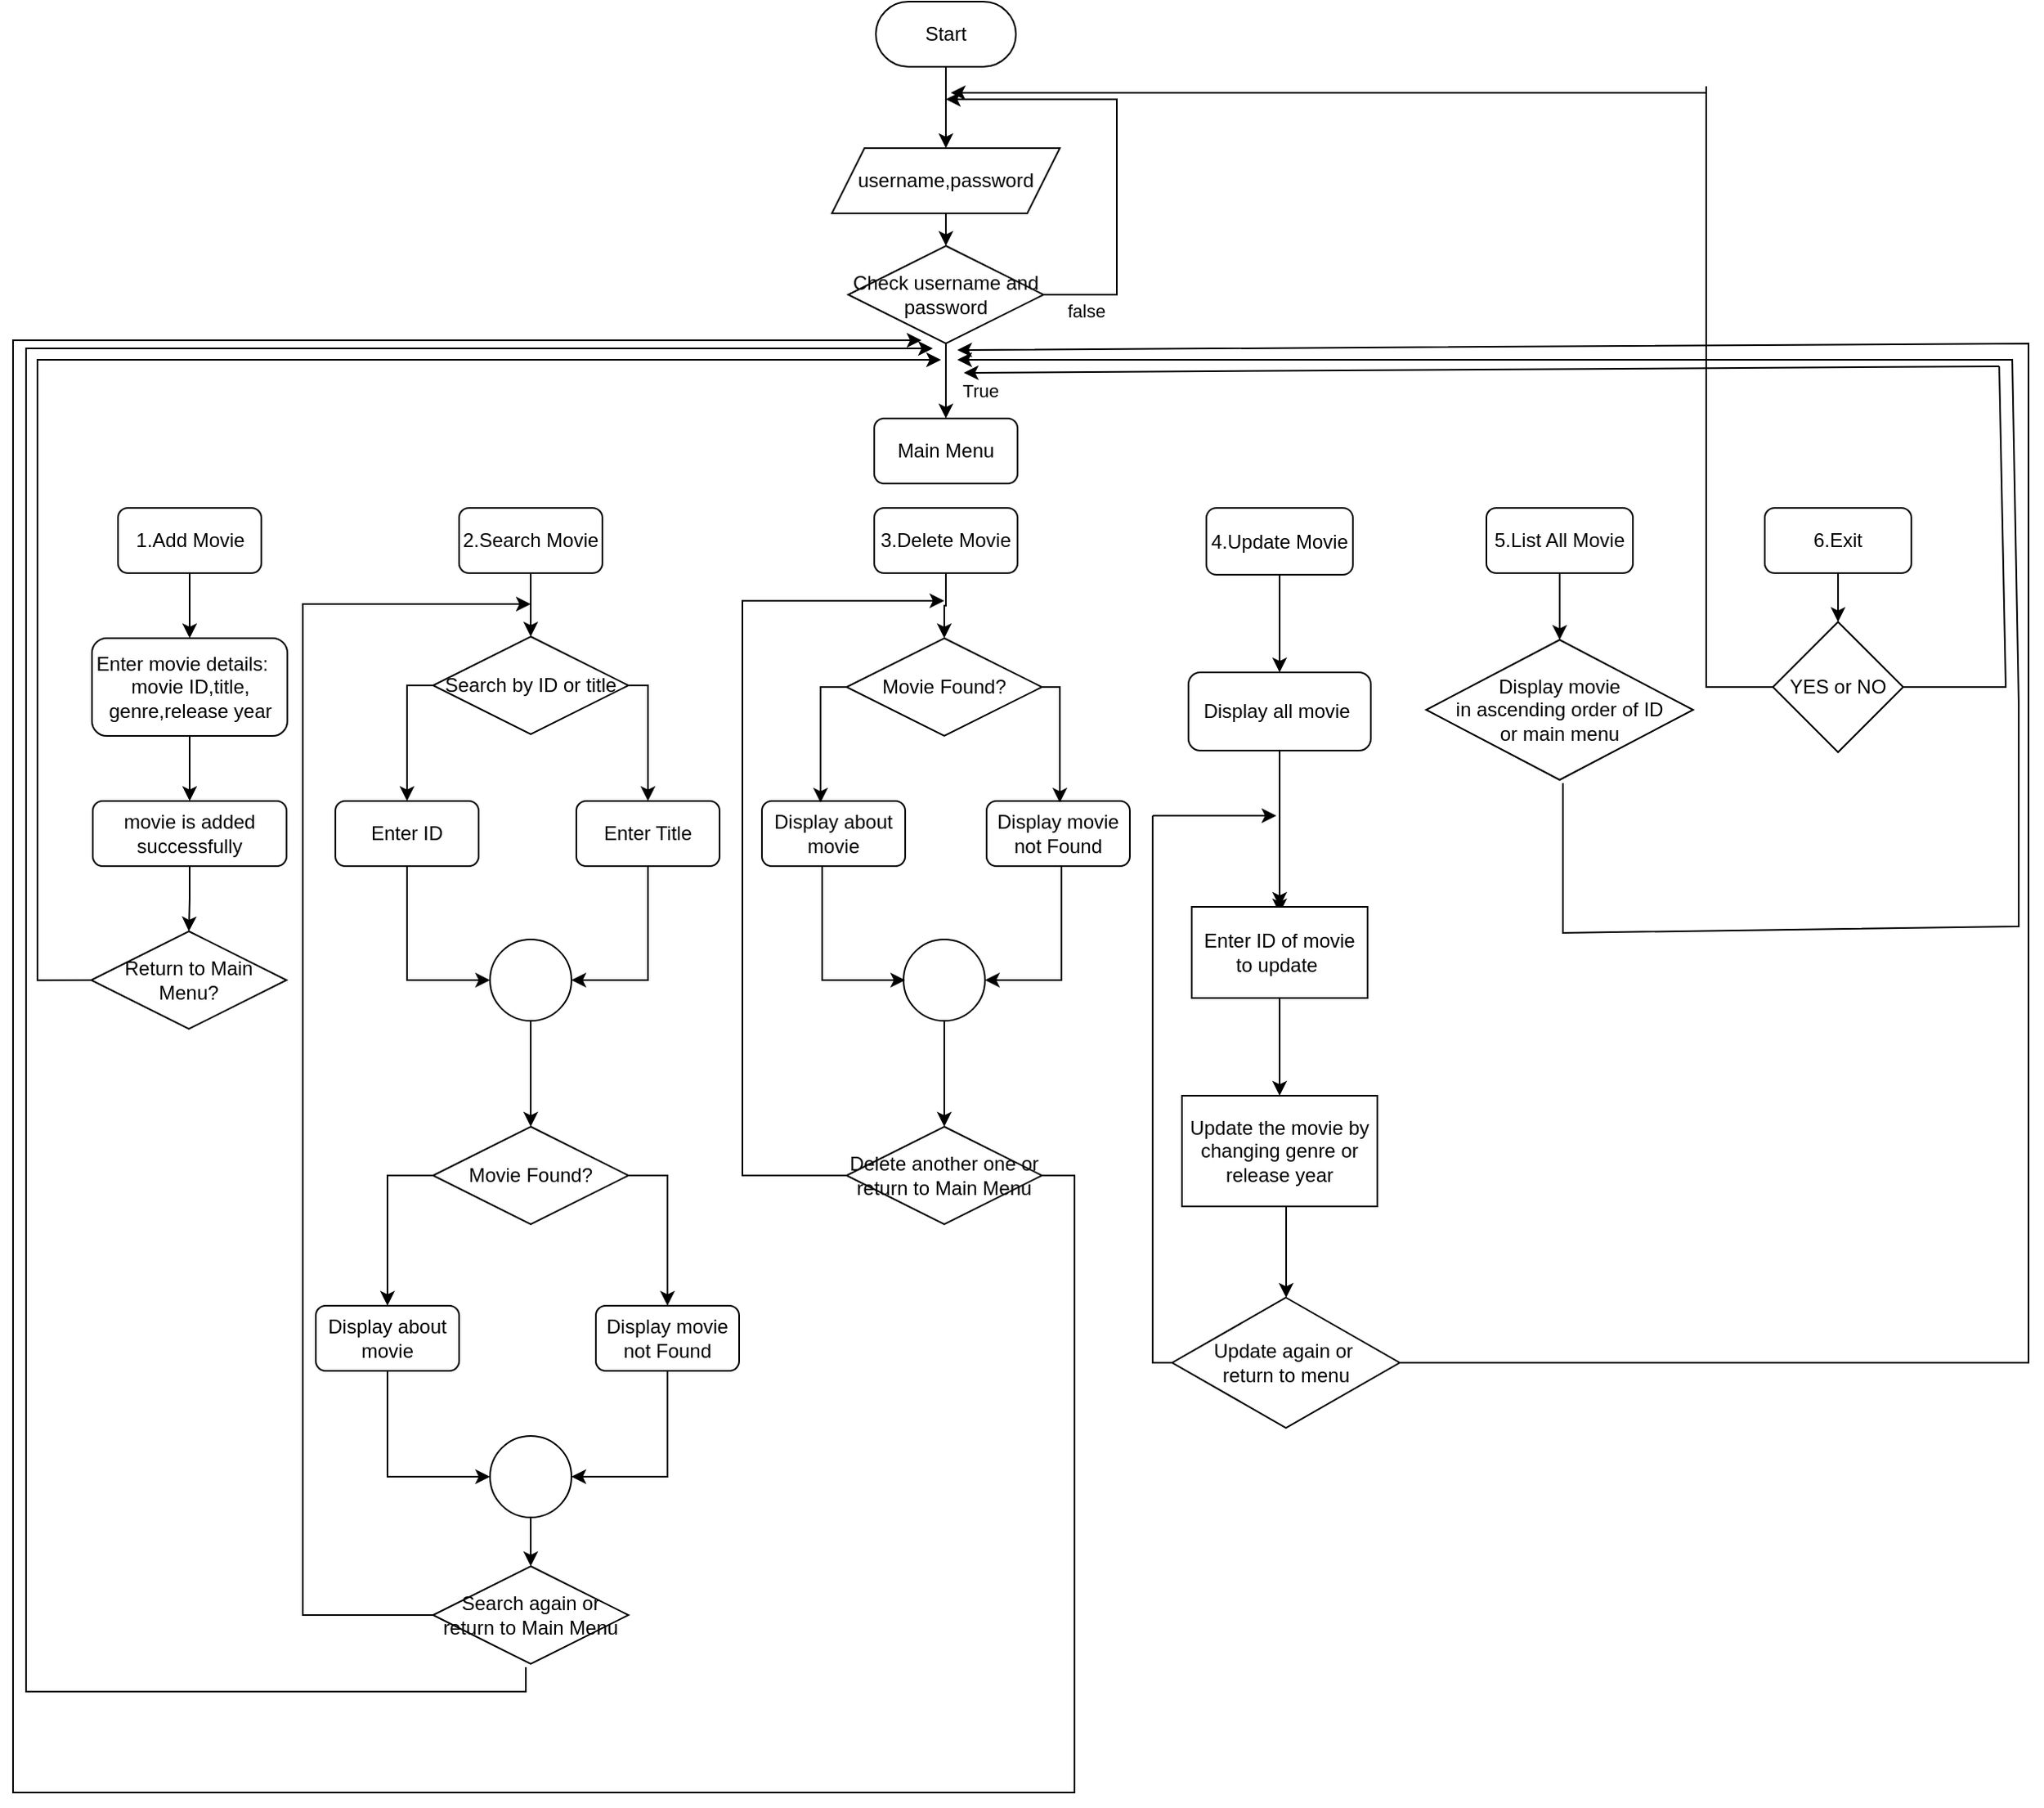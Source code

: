 <mxfile version="24.8.0">
  <diagram id="C5RBs43oDa-KdzZeNtuy" name="Page-1">
    <mxGraphModel dx="830" dy="470" grid="1" gridSize="4" guides="1" tooltips="1" connect="1" arrows="1" fold="1" page="1" pageScale="1" pageWidth="1169" pageHeight="1654" background="none" math="0" shadow="0">
      <root>
        <object label="" id="WIyWlLk6GJQsqaUBKTNV-0">
          <mxCell />
        </object>
        <mxCell id="WIyWlLk6GJQsqaUBKTNV-1" parent="WIyWlLk6GJQsqaUBKTNV-0" />
        <mxCell id="bXf6qjvEAu1AQfzfNr77-3" style="edgeStyle=orthogonalEdgeStyle;rounded=0;orthogonalLoop=1;jettySize=auto;html=1;entryX=0.5;entryY=0;entryDx=0;entryDy=0;" parent="WIyWlLk6GJQsqaUBKTNV-1" source="bXf6qjvEAu1AQfzfNr77-0" target="bXf6qjvEAu1AQfzfNr77-1" edge="1">
          <mxGeometry relative="1" as="geometry" />
        </mxCell>
        <mxCell id="bXf6qjvEAu1AQfzfNr77-0" value="Start" style="rounded=1;whiteSpace=wrap;html=1;arcSize=50;" parent="WIyWlLk6GJQsqaUBKTNV-1" vertex="1">
          <mxGeometry x="542" y="20" width="86" height="40" as="geometry" />
        </mxCell>
        <mxCell id="bXf6qjvEAu1AQfzfNr77-33" style="edgeStyle=orthogonalEdgeStyle;rounded=0;orthogonalLoop=1;jettySize=auto;html=1;exitX=0.5;exitY=1;exitDx=0;exitDy=0;entryX=0.5;entryY=0;entryDx=0;entryDy=0;" parent="WIyWlLk6GJQsqaUBKTNV-1" source="bXf6qjvEAu1AQfzfNr77-1" target="bXf6qjvEAu1AQfzfNr77-32" edge="1">
          <mxGeometry relative="1" as="geometry" />
        </mxCell>
        <mxCell id="bXf6qjvEAu1AQfzfNr77-1" value="username,password" style="shape=parallelogram;perimeter=parallelogramPerimeter;whiteSpace=wrap;html=1;fixedSize=1;" parent="WIyWlLk6GJQsqaUBKTNV-1" vertex="1">
          <mxGeometry x="515" y="110" width="140" height="40" as="geometry" />
        </mxCell>
        <mxCell id="bXf6qjvEAu1AQfzfNr77-51" style="edgeStyle=orthogonalEdgeStyle;rounded=0;orthogonalLoop=1;jettySize=auto;html=1;exitX=0.5;exitY=1;exitDx=0;exitDy=0;entryX=0.5;entryY=0;entryDx=0;entryDy=0;" parent="WIyWlLk6GJQsqaUBKTNV-1" source="bXf6qjvEAu1AQfzfNr77-4" target="bXf6qjvEAu1AQfzfNr77-12" edge="1">
          <mxGeometry relative="1" as="geometry" />
        </mxCell>
        <mxCell id="bXf6qjvEAu1AQfzfNr77-4" value="1.Add Movie" style="rounded=1;whiteSpace=wrap;html=1;" parent="WIyWlLk6GJQsqaUBKTNV-1" vertex="1">
          <mxGeometry x="76.5" y="331" width="88" height="40" as="geometry" />
        </mxCell>
        <mxCell id="bXf6qjvEAu1AQfzfNr77-66" style="edgeStyle=orthogonalEdgeStyle;rounded=0;orthogonalLoop=1;jettySize=auto;html=1;entryX=0.5;entryY=0;entryDx=0;entryDy=0;" parent="WIyWlLk6GJQsqaUBKTNV-1" source="bXf6qjvEAu1AQfzfNr77-5" target="bXf6qjvEAu1AQfzfNr77-16" edge="1">
          <mxGeometry relative="1" as="geometry" />
        </mxCell>
        <mxCell id="bXf6qjvEAu1AQfzfNr77-5" value="2.Search Movie" style="rounded=1;whiteSpace=wrap;html=1;" parent="WIyWlLk6GJQsqaUBKTNV-1" vertex="1">
          <mxGeometry x="286" y="331" width="88" height="40" as="geometry" />
        </mxCell>
        <mxCell id="bXf6qjvEAu1AQfzfNr77-69" style="edgeStyle=orthogonalEdgeStyle;rounded=0;orthogonalLoop=1;jettySize=auto;html=1;entryX=0.5;entryY=0;entryDx=0;entryDy=0;" parent="WIyWlLk6GJQsqaUBKTNV-1" source="bXf6qjvEAu1AQfzfNr77-6" target="bXf6qjvEAu1AQfzfNr77-25" edge="1">
          <mxGeometry relative="1" as="geometry" />
        </mxCell>
        <mxCell id="bXf6qjvEAu1AQfzfNr77-6" value="3.Delete Movie" style="rounded=1;whiteSpace=wrap;html=1;" parent="WIyWlLk6GJQsqaUBKTNV-1" vertex="1">
          <mxGeometry x="541" y="331" width="88" height="40" as="geometry" />
        </mxCell>
        <mxCell id="23tJMaiDq_gJXq7xwIwI-53" value="" style="edgeStyle=orthogonalEdgeStyle;rounded=0;orthogonalLoop=1;jettySize=auto;html=1;" edge="1" parent="WIyWlLk6GJQsqaUBKTNV-1" source="bXf6qjvEAu1AQfzfNr77-7" target="23tJMaiDq_gJXq7xwIwI-15">
          <mxGeometry relative="1" as="geometry" />
        </mxCell>
        <mxCell id="bXf6qjvEAu1AQfzfNr77-7" value="4.Update Movie" style="rounded=1;whiteSpace=wrap;html=1;" parent="WIyWlLk6GJQsqaUBKTNV-1" vertex="1">
          <mxGeometry x="745" y="331" width="90" height="41" as="geometry" />
        </mxCell>
        <mxCell id="23tJMaiDq_gJXq7xwIwI-56" value="" style="edgeStyle=orthogonalEdgeStyle;rounded=0;orthogonalLoop=1;jettySize=auto;html=1;" edge="1" parent="WIyWlLk6GJQsqaUBKTNV-1" source="bXf6qjvEAu1AQfzfNr77-9" target="23tJMaiDq_gJXq7xwIwI-54">
          <mxGeometry relative="1" as="geometry" />
        </mxCell>
        <mxCell id="bXf6qjvEAu1AQfzfNr77-9" value="5.List All Movie" style="rounded=1;whiteSpace=wrap;html=1;" parent="WIyWlLk6GJQsqaUBKTNV-1" vertex="1">
          <mxGeometry x="917" y="331" width="90" height="40" as="geometry" />
        </mxCell>
        <mxCell id="23tJMaiDq_gJXq7xwIwI-66" value="" style="edgeStyle=orthogonalEdgeStyle;rounded=0;orthogonalLoop=1;jettySize=auto;html=1;" edge="1" parent="WIyWlLk6GJQsqaUBKTNV-1" source="bXf6qjvEAu1AQfzfNr77-11" target="23tJMaiDq_gJXq7xwIwI-65">
          <mxGeometry relative="1" as="geometry" />
        </mxCell>
        <mxCell id="bXf6qjvEAu1AQfzfNr77-11" value="6.Exit" style="rounded=1;whiteSpace=wrap;html=1;" parent="WIyWlLk6GJQsqaUBKTNV-1" vertex="1">
          <mxGeometry x="1088" y="331" width="90" height="40" as="geometry" />
        </mxCell>
        <mxCell id="bXf6qjvEAu1AQfzfNr77-52" style="edgeStyle=orthogonalEdgeStyle;rounded=0;orthogonalLoop=1;jettySize=auto;html=1;entryX=0.5;entryY=0;entryDx=0;entryDy=0;" parent="WIyWlLk6GJQsqaUBKTNV-1" source="bXf6qjvEAu1AQfzfNr77-12" target="bXf6qjvEAu1AQfzfNr77-13" edge="1">
          <mxGeometry relative="1" as="geometry" />
        </mxCell>
        <mxCell id="bXf6qjvEAu1AQfzfNr77-12" value="Enter movie details:&amp;nbsp; &amp;nbsp; movie ID,title, genre,release year" style="rounded=1;whiteSpace=wrap;html=1;" parent="WIyWlLk6GJQsqaUBKTNV-1" vertex="1">
          <mxGeometry x="60.5" y="411" width="120" height="60" as="geometry" />
        </mxCell>
        <mxCell id="bXf6qjvEAu1AQfzfNr77-53" style="edgeStyle=orthogonalEdgeStyle;rounded=0;orthogonalLoop=1;jettySize=auto;html=1;entryX=0.5;entryY=0;entryDx=0;entryDy=0;" parent="WIyWlLk6GJQsqaUBKTNV-1" source="bXf6qjvEAu1AQfzfNr77-13" target="bXf6qjvEAu1AQfzfNr77-14" edge="1">
          <mxGeometry relative="1" as="geometry" />
        </mxCell>
        <mxCell id="bXf6qjvEAu1AQfzfNr77-13" value="movie is added successfully" style="rounded=1;whiteSpace=wrap;html=1;" parent="WIyWlLk6GJQsqaUBKTNV-1" vertex="1">
          <mxGeometry x="61" y="511" width="119" height="40" as="geometry" />
        </mxCell>
        <mxCell id="bXf6qjvEAu1AQfzfNr77-54" style="edgeStyle=orthogonalEdgeStyle;rounded=0;orthogonalLoop=1;jettySize=auto;html=1;" parent="WIyWlLk6GJQsqaUBKTNV-1" edge="1">
          <mxGeometry relative="1" as="geometry">
            <mxPoint x="582" y="240" as="targetPoint" />
            <mxPoint x="63.882" y="621.059" as="sourcePoint" />
            <Array as="points">
              <mxPoint x="27" y="621" />
              <mxPoint x="27" y="240" />
              <mxPoint x="474" y="240" />
            </Array>
          </mxGeometry>
        </mxCell>
        <mxCell id="bXf6qjvEAu1AQfzfNr77-14" value="Return to Main Menu?" style="rhombus;whiteSpace=wrap;html=1;" parent="WIyWlLk6GJQsqaUBKTNV-1" vertex="1">
          <mxGeometry x="60" y="591" width="120" height="60" as="geometry" />
        </mxCell>
        <mxCell id="bXf6qjvEAu1AQfzfNr77-55" style="edgeStyle=orthogonalEdgeStyle;rounded=0;orthogonalLoop=1;jettySize=auto;html=1;entryX=0.5;entryY=0;entryDx=0;entryDy=0;" parent="WIyWlLk6GJQsqaUBKTNV-1" source="bXf6qjvEAu1AQfzfNr77-16" target="bXf6qjvEAu1AQfzfNr77-17" edge="1">
          <mxGeometry relative="1" as="geometry">
            <Array as="points">
              <mxPoint x="254" y="440" />
            </Array>
          </mxGeometry>
        </mxCell>
        <mxCell id="bXf6qjvEAu1AQfzfNr77-56" style="edgeStyle=orthogonalEdgeStyle;rounded=0;orthogonalLoop=1;jettySize=auto;html=1;entryX=0.5;entryY=0;entryDx=0;entryDy=0;" parent="WIyWlLk6GJQsqaUBKTNV-1" source="bXf6qjvEAu1AQfzfNr77-16" target="bXf6qjvEAu1AQfzfNr77-18" edge="1">
          <mxGeometry relative="1" as="geometry">
            <Array as="points">
              <mxPoint x="402" y="440" />
            </Array>
          </mxGeometry>
        </mxCell>
        <mxCell id="bXf6qjvEAu1AQfzfNr77-16" value="Search by ID or title" style="rhombus;whiteSpace=wrap;html=1;" parent="WIyWlLk6GJQsqaUBKTNV-1" vertex="1">
          <mxGeometry x="270" y="410" width="120" height="60" as="geometry" />
        </mxCell>
        <mxCell id="bXf6qjvEAu1AQfzfNr77-57" style="edgeStyle=orthogonalEdgeStyle;rounded=0;orthogonalLoop=1;jettySize=auto;html=1;entryX=0;entryY=0.5;entryDx=0;entryDy=0;" parent="WIyWlLk6GJQsqaUBKTNV-1" edge="1">
          <mxGeometry relative="1" as="geometry">
            <mxPoint x="254" y="551" as="sourcePoint" />
            <mxPoint x="305" y="621" as="targetPoint" />
            <Array as="points">
              <mxPoint x="254" y="621.06" />
            </Array>
          </mxGeometry>
        </mxCell>
        <mxCell id="bXf6qjvEAu1AQfzfNr77-17" value="Enter ID" style="rounded=1;whiteSpace=wrap;html=1;" parent="WIyWlLk6GJQsqaUBKTNV-1" vertex="1">
          <mxGeometry x="210" y="511" width="88" height="40" as="geometry" />
        </mxCell>
        <mxCell id="bXf6qjvEAu1AQfzfNr77-58" style="edgeStyle=orthogonalEdgeStyle;rounded=0;orthogonalLoop=1;jettySize=auto;html=1;entryX=1;entryY=0.5;entryDx=0;entryDy=0;" parent="WIyWlLk6GJQsqaUBKTNV-1" source="bXf6qjvEAu1AQfzfNr77-18" target="bXf6qjvEAu1AQfzfNr77-19" edge="1">
          <mxGeometry relative="1" as="geometry">
            <mxPoint x="402" y="620" as="targetPoint" />
            <Array as="points">
              <mxPoint x="402" y="621" />
            </Array>
          </mxGeometry>
        </mxCell>
        <mxCell id="bXf6qjvEAu1AQfzfNr77-18" value="Enter Title" style="rounded=1;whiteSpace=wrap;html=1;" parent="WIyWlLk6GJQsqaUBKTNV-1" vertex="1">
          <mxGeometry x="358" y="511" width="88" height="40" as="geometry" />
        </mxCell>
        <mxCell id="bXf6qjvEAu1AQfzfNr77-59" style="edgeStyle=orthogonalEdgeStyle;rounded=0;orthogonalLoop=1;jettySize=auto;html=1;entryX=0.5;entryY=0;entryDx=0;entryDy=0;" parent="WIyWlLk6GJQsqaUBKTNV-1" source="bXf6qjvEAu1AQfzfNr77-19" target="bXf6qjvEAu1AQfzfNr77-20" edge="1">
          <mxGeometry relative="1" as="geometry" />
        </mxCell>
        <mxCell id="bXf6qjvEAu1AQfzfNr77-19" value="" style="ellipse;whiteSpace=wrap;html=1;aspect=fixed;" parent="WIyWlLk6GJQsqaUBKTNV-1" vertex="1">
          <mxGeometry x="305" y="596" width="50" height="50" as="geometry" />
        </mxCell>
        <mxCell id="bXf6qjvEAu1AQfzfNr77-60" style="edgeStyle=orthogonalEdgeStyle;rounded=0;orthogonalLoop=1;jettySize=auto;html=1;entryX=0.5;entryY=0;entryDx=0;entryDy=0;" parent="WIyWlLk6GJQsqaUBKTNV-1" source="bXf6qjvEAu1AQfzfNr77-20" target="bXf6qjvEAu1AQfzfNr77-21" edge="1">
          <mxGeometry relative="1" as="geometry">
            <Array as="points">
              <mxPoint x="242" y="741" />
            </Array>
          </mxGeometry>
        </mxCell>
        <mxCell id="bXf6qjvEAu1AQfzfNr77-61" style="edgeStyle=orthogonalEdgeStyle;rounded=0;orthogonalLoop=1;jettySize=auto;html=1;entryX=0.5;entryY=0;entryDx=0;entryDy=0;" parent="WIyWlLk6GJQsqaUBKTNV-1" source="bXf6qjvEAu1AQfzfNr77-20" target="bXf6qjvEAu1AQfzfNr77-22" edge="1">
          <mxGeometry relative="1" as="geometry">
            <Array as="points">
              <mxPoint x="414" y="741" />
            </Array>
          </mxGeometry>
        </mxCell>
        <mxCell id="bXf6qjvEAu1AQfzfNr77-20" value="Movie Found?" style="rhombus;whiteSpace=wrap;html=1;" parent="WIyWlLk6GJQsqaUBKTNV-1" vertex="1">
          <mxGeometry x="270" y="711" width="120" height="60" as="geometry" />
        </mxCell>
        <mxCell id="bXf6qjvEAu1AQfzfNr77-62" style="edgeStyle=orthogonalEdgeStyle;rounded=0;orthogonalLoop=1;jettySize=auto;html=1;entryX=0;entryY=0.5;entryDx=0;entryDy=0;" parent="WIyWlLk6GJQsqaUBKTNV-1" source="bXf6qjvEAu1AQfzfNr77-21" target="bXf6qjvEAu1AQfzfNr77-30" edge="1">
          <mxGeometry relative="1" as="geometry">
            <Array as="points">
              <mxPoint x="242" y="926" />
            </Array>
          </mxGeometry>
        </mxCell>
        <mxCell id="bXf6qjvEAu1AQfzfNr77-21" value="Display about movie" style="rounded=1;whiteSpace=wrap;html=1;" parent="WIyWlLk6GJQsqaUBKTNV-1" vertex="1">
          <mxGeometry x="198" y="821" width="88" height="40" as="geometry" />
        </mxCell>
        <mxCell id="bXf6qjvEAu1AQfzfNr77-63" style="edgeStyle=orthogonalEdgeStyle;rounded=0;orthogonalLoop=1;jettySize=auto;html=1;entryX=1;entryY=0.5;entryDx=0;entryDy=0;" parent="WIyWlLk6GJQsqaUBKTNV-1" source="bXf6qjvEAu1AQfzfNr77-22" target="bXf6qjvEAu1AQfzfNr77-30" edge="1">
          <mxGeometry relative="1" as="geometry">
            <Array as="points">
              <mxPoint x="414" y="926" />
            </Array>
          </mxGeometry>
        </mxCell>
        <mxCell id="bXf6qjvEAu1AQfzfNr77-22" value="Display movie not Found" style="rounded=1;whiteSpace=wrap;html=1;" parent="WIyWlLk6GJQsqaUBKTNV-1" vertex="1">
          <mxGeometry x="370" y="821" width="88" height="40" as="geometry" />
        </mxCell>
        <mxCell id="bXf6qjvEAu1AQfzfNr77-65" style="edgeStyle=orthogonalEdgeStyle;rounded=0;orthogonalLoop=1;jettySize=auto;html=1;" parent="WIyWlLk6GJQsqaUBKTNV-1" source="bXf6qjvEAu1AQfzfNr77-23" edge="1">
          <mxGeometry relative="1" as="geometry">
            <mxPoint x="330" y="390" as="targetPoint" />
            <Array as="points">
              <mxPoint x="190" y="1011" />
              <mxPoint x="190" y="390" />
            </Array>
          </mxGeometry>
        </mxCell>
        <mxCell id="bXf6qjvEAu1AQfzfNr77-67" style="edgeStyle=orthogonalEdgeStyle;rounded=0;orthogonalLoop=1;jettySize=auto;html=1;" parent="WIyWlLk6GJQsqaUBKTNV-1" edge="1">
          <mxGeometry relative="1" as="geometry">
            <mxPoint x="577" y="233" as="targetPoint" />
            <mxPoint x="327" y="1043" as="sourcePoint" />
            <Array as="points">
              <mxPoint x="327" y="1058" />
              <mxPoint x="20" y="1058" />
              <mxPoint x="20" y="233" />
            </Array>
          </mxGeometry>
        </mxCell>
        <mxCell id="bXf6qjvEAu1AQfzfNr77-23" value="Search again or return to Main Menu" style="rhombus;whiteSpace=wrap;html=1;" parent="WIyWlLk6GJQsqaUBKTNV-1" vertex="1">
          <mxGeometry x="270" y="981" width="120" height="60" as="geometry" />
        </mxCell>
        <mxCell id="bXf6qjvEAu1AQfzfNr77-25" value="Movie Found?" style="rhombus;whiteSpace=wrap;html=1;" parent="WIyWlLk6GJQsqaUBKTNV-1" vertex="1">
          <mxGeometry x="524" y="411" width="120" height="60" as="geometry" />
        </mxCell>
        <mxCell id="bXf6qjvEAu1AQfzfNr77-26" value="Display about movie" style="rounded=1;whiteSpace=wrap;html=1;" parent="WIyWlLk6GJQsqaUBKTNV-1" vertex="1">
          <mxGeometry x="472" y="511" width="88" height="40" as="geometry" />
        </mxCell>
        <mxCell id="bXf6qjvEAu1AQfzfNr77-27" value="Display movie not Found" style="rounded=1;whiteSpace=wrap;html=1;" parent="WIyWlLk6GJQsqaUBKTNV-1" vertex="1">
          <mxGeometry x="610" y="511" width="88" height="40" as="geometry" />
        </mxCell>
        <mxCell id="bXf6qjvEAu1AQfzfNr77-75" style="edgeStyle=orthogonalEdgeStyle;rounded=0;orthogonalLoop=1;jettySize=auto;html=1;" parent="WIyWlLk6GJQsqaUBKTNV-1" source="bXf6qjvEAu1AQfzfNr77-28" edge="1">
          <mxGeometry relative="1" as="geometry">
            <mxPoint x="584" y="388" as="targetPoint" />
            <Array as="points">
              <mxPoint x="460" y="741" />
              <mxPoint x="460" y="388" />
            </Array>
          </mxGeometry>
        </mxCell>
        <mxCell id="bXf6qjvEAu1AQfzfNr77-76" style="edgeStyle=orthogonalEdgeStyle;rounded=0;orthogonalLoop=1;jettySize=auto;html=1;exitX=1;exitY=0.5;exitDx=0;exitDy=0;" parent="WIyWlLk6GJQsqaUBKTNV-1" source="bXf6qjvEAu1AQfzfNr77-28" edge="1">
          <mxGeometry relative="1" as="geometry">
            <mxPoint x="570" y="228" as="targetPoint" />
            <mxPoint x="537" y="771" as="sourcePoint" />
            <Array as="points">
              <mxPoint x="664" y="741" />
              <mxPoint x="664" y="1120" />
              <mxPoint x="12" y="1120" />
              <mxPoint x="12" y="228" />
            </Array>
          </mxGeometry>
        </mxCell>
        <mxCell id="bXf6qjvEAu1AQfzfNr77-28" value="Delete another one or return to Main Menu" style="rhombus;whiteSpace=wrap;html=1;" parent="WIyWlLk6GJQsqaUBKTNV-1" vertex="1">
          <mxGeometry x="524" y="711" width="120" height="60" as="geometry" />
        </mxCell>
        <mxCell id="bXf6qjvEAu1AQfzfNr77-64" style="edgeStyle=orthogonalEdgeStyle;rounded=0;orthogonalLoop=1;jettySize=auto;html=1;entryX=0.5;entryY=0;entryDx=0;entryDy=0;" parent="WIyWlLk6GJQsqaUBKTNV-1" source="bXf6qjvEAu1AQfzfNr77-30" target="bXf6qjvEAu1AQfzfNr77-23" edge="1">
          <mxGeometry relative="1" as="geometry" />
        </mxCell>
        <mxCell id="bXf6qjvEAu1AQfzfNr77-30" value="" style="ellipse;whiteSpace=wrap;html=1;aspect=fixed;" parent="WIyWlLk6GJQsqaUBKTNV-1" vertex="1">
          <mxGeometry x="305" y="901" width="50" height="50" as="geometry" />
        </mxCell>
        <mxCell id="bXf6qjvEAu1AQfzfNr77-74" style="edgeStyle=orthogonalEdgeStyle;rounded=0;orthogonalLoop=1;jettySize=auto;html=1;entryX=0.5;entryY=0;entryDx=0;entryDy=0;" parent="WIyWlLk6GJQsqaUBKTNV-1" source="bXf6qjvEAu1AQfzfNr77-31" target="bXf6qjvEAu1AQfzfNr77-28" edge="1">
          <mxGeometry relative="1" as="geometry" />
        </mxCell>
        <mxCell id="bXf6qjvEAu1AQfzfNr77-31" value="" style="ellipse;whiteSpace=wrap;html=1;aspect=fixed;" parent="WIyWlLk6GJQsqaUBKTNV-1" vertex="1">
          <mxGeometry x="559" y="596" width="50" height="50" as="geometry" />
        </mxCell>
        <mxCell id="bXf6qjvEAu1AQfzfNr77-36" style="edgeStyle=orthogonalEdgeStyle;rounded=0;orthogonalLoop=1;jettySize=auto;html=1;exitX=0.5;exitY=1;exitDx=0;exitDy=0;entryX=0.5;entryY=0;entryDx=0;entryDy=0;" parent="WIyWlLk6GJQsqaUBKTNV-1" source="bXf6qjvEAu1AQfzfNr77-32" target="bXf6qjvEAu1AQfzfNr77-35" edge="1">
          <mxGeometry relative="1" as="geometry" />
        </mxCell>
        <mxCell id="bXf6qjvEAu1AQfzfNr77-41" value="True" style="edgeLabel;html=1;align=center;verticalAlign=middle;resizable=0;points=[];" parent="bXf6qjvEAu1AQfzfNr77-36" vertex="1" connectable="0">
          <mxGeometry x="-0.178" y="1" relative="1" as="geometry">
            <mxPoint x="20" y="10" as="offset" />
          </mxGeometry>
        </mxCell>
        <mxCell id="bXf6qjvEAu1AQfzfNr77-38" style="edgeStyle=orthogonalEdgeStyle;rounded=0;orthogonalLoop=1;jettySize=auto;html=1;" parent="WIyWlLk6GJQsqaUBKTNV-1" source="bXf6qjvEAu1AQfzfNr77-32" edge="1">
          <mxGeometry relative="1" as="geometry">
            <mxPoint x="585" y="80" as="targetPoint" />
            <Array as="points">
              <mxPoint x="690" y="200" />
              <mxPoint x="690" y="80" />
            </Array>
          </mxGeometry>
        </mxCell>
        <mxCell id="bXf6qjvEAu1AQfzfNr77-40" value="false" style="edgeLabel;html=1;align=center;verticalAlign=middle;resizable=0;points=[];" parent="bXf6qjvEAu1AQfzfNr77-38" vertex="1" connectable="0">
          <mxGeometry x="-0.81" y="-5" relative="1" as="geometry">
            <mxPoint y="5" as="offset" />
          </mxGeometry>
        </mxCell>
        <mxCell id="bXf6qjvEAu1AQfzfNr77-32" value="Check username and password" style="rhombus;whiteSpace=wrap;html=1;" parent="WIyWlLk6GJQsqaUBKTNV-1" vertex="1">
          <mxGeometry x="525" y="170" width="120" height="60" as="geometry" />
        </mxCell>
        <mxCell id="bXf6qjvEAu1AQfzfNr77-35" value="Main Menu" style="rounded=1;whiteSpace=wrap;html=1;" parent="WIyWlLk6GJQsqaUBKTNV-1" vertex="1">
          <mxGeometry x="541" y="276" width="88" height="40" as="geometry" />
        </mxCell>
        <mxCell id="bXf6qjvEAu1AQfzfNr77-70" style="edgeStyle=orthogonalEdgeStyle;rounded=0;orthogonalLoop=1;jettySize=auto;html=1;entryX=0.5;entryY=0;entryDx=0;entryDy=0;" parent="WIyWlLk6GJQsqaUBKTNV-1" edge="1">
          <mxGeometry relative="1" as="geometry">
            <mxPoint x="524" y="441" as="sourcePoint" />
            <mxPoint x="508" y="512" as="targetPoint" />
            <Array as="points">
              <mxPoint x="508" y="441" />
            </Array>
          </mxGeometry>
        </mxCell>
        <mxCell id="bXf6qjvEAu1AQfzfNr77-71" style="edgeStyle=orthogonalEdgeStyle;rounded=0;orthogonalLoop=1;jettySize=auto;html=1;entryX=0.5;entryY=0;entryDx=0;entryDy=0;" parent="WIyWlLk6GJQsqaUBKTNV-1" edge="1">
          <mxGeometry relative="1" as="geometry">
            <mxPoint x="643" y="441" as="sourcePoint" />
            <mxPoint x="655" y="512" as="targetPoint" />
            <Array as="points">
              <mxPoint x="655" y="441" />
            </Array>
          </mxGeometry>
        </mxCell>
        <mxCell id="bXf6qjvEAu1AQfzfNr77-72" style="edgeStyle=orthogonalEdgeStyle;rounded=0;orthogonalLoop=1;jettySize=auto;html=1;entryX=0;entryY=0.5;entryDx=0;entryDy=0;" parent="WIyWlLk6GJQsqaUBKTNV-1" edge="1">
          <mxGeometry relative="1" as="geometry">
            <mxPoint x="509" y="551" as="sourcePoint" />
            <mxPoint x="560" y="621" as="targetPoint" />
            <Array as="points">
              <mxPoint x="509" y="621.06" />
            </Array>
          </mxGeometry>
        </mxCell>
        <mxCell id="bXf6qjvEAu1AQfzfNr77-73" style="edgeStyle=orthogonalEdgeStyle;rounded=0;orthogonalLoop=1;jettySize=auto;html=1;entryX=1;entryY=0.5;entryDx=0;entryDy=0;" parent="WIyWlLk6GJQsqaUBKTNV-1" edge="1">
          <mxGeometry relative="1" as="geometry">
            <mxPoint x="609" y="621" as="targetPoint" />
            <mxPoint x="656" y="551" as="sourcePoint" />
            <Array as="points">
              <mxPoint x="656" y="621" />
            </Array>
          </mxGeometry>
        </mxCell>
        <mxCell id="23tJMaiDq_gJXq7xwIwI-50" value="" style="edgeStyle=orthogonalEdgeStyle;rounded=0;orthogonalLoop=1;jettySize=auto;html=1;" edge="1" parent="WIyWlLk6GJQsqaUBKTNV-1" source="23tJMaiDq_gJXq7xwIwI-2" target="23tJMaiDq_gJXq7xwIwI-14">
          <mxGeometry relative="1" as="geometry">
            <Array as="points">
              <mxPoint x="794" y="780" />
              <mxPoint x="794" y="780" />
            </Array>
          </mxGeometry>
        </mxCell>
        <mxCell id="23tJMaiDq_gJXq7xwIwI-2" value="Update the movie by&lt;div&gt;changing genre or&lt;/div&gt;&lt;div&gt;release year&lt;/div&gt;" style="rounded=0;whiteSpace=wrap;html=1;" vertex="1" parent="WIyWlLk6GJQsqaUBKTNV-1">
          <mxGeometry x="730" y="692" width="120" height="68" as="geometry" />
        </mxCell>
        <mxCell id="23tJMaiDq_gJXq7xwIwI-14" value="Update again or&amp;nbsp;&lt;div&gt;return to menu&lt;/div&gt;" style="rhombus;whiteSpace=wrap;html=1;" vertex="1" parent="WIyWlLk6GJQsqaUBKTNV-1">
          <mxGeometry x="724" y="816" width="139.75" height="80" as="geometry" />
        </mxCell>
        <mxCell id="23tJMaiDq_gJXq7xwIwI-39" style="edgeStyle=orthogonalEdgeStyle;rounded=0;orthogonalLoop=1;jettySize=auto;html=1;entryX=0.5;entryY=0;entryDx=0;entryDy=0;" edge="1" parent="WIyWlLk6GJQsqaUBKTNV-1" source="23tJMaiDq_gJXq7xwIwI-15" target="23tJMaiDq_gJXq7xwIwI-20">
          <mxGeometry relative="1" as="geometry" />
        </mxCell>
        <mxCell id="23tJMaiDq_gJXq7xwIwI-15" value="Display all movie&amp;nbsp;" style="rounded=1;whiteSpace=wrap;html=1;" vertex="1" parent="WIyWlLk6GJQsqaUBKTNV-1">
          <mxGeometry x="734" y="432" width="112" height="48" as="geometry" />
        </mxCell>
        <mxCell id="23tJMaiDq_gJXq7xwIwI-30" style="edgeStyle=orthogonalEdgeStyle;rounded=0;orthogonalLoop=1;jettySize=auto;html=1;" edge="1" parent="WIyWlLk6GJQsqaUBKTNV-1" source="23tJMaiDq_gJXq7xwIwI-20">
          <mxGeometry relative="1" as="geometry">
            <mxPoint x="790" y="580" as="targetPoint" />
          </mxGeometry>
        </mxCell>
        <mxCell id="23tJMaiDq_gJXq7xwIwI-49" value="" style="edgeStyle=orthogonalEdgeStyle;rounded=0;orthogonalLoop=1;jettySize=auto;html=1;" edge="1" parent="WIyWlLk6GJQsqaUBKTNV-1" source="23tJMaiDq_gJXq7xwIwI-20" target="23tJMaiDq_gJXq7xwIwI-2">
          <mxGeometry relative="1" as="geometry" />
        </mxCell>
        <mxCell id="23tJMaiDq_gJXq7xwIwI-20" value="Enter ID of movie to update&amp;nbsp;" style="rounded=0;whiteSpace=wrap;html=1;" vertex="1" parent="WIyWlLk6GJQsqaUBKTNV-1">
          <mxGeometry x="736" y="576" width="108" height="56" as="geometry" />
        </mxCell>
        <mxCell id="23tJMaiDq_gJXq7xwIwI-42" value="" style="endArrow=classic;html=1;rounded=0;" edge="1" parent="WIyWlLk6GJQsqaUBKTNV-1">
          <mxGeometry width="50" height="50" relative="1" as="geometry">
            <mxPoint x="712" y="520" as="sourcePoint" />
            <mxPoint x="788" y="520" as="targetPoint" />
          </mxGeometry>
        </mxCell>
        <mxCell id="23tJMaiDq_gJXq7xwIwI-47" value="" style="endArrow=none;html=1;rounded=0;exitX=0;exitY=0.5;exitDx=0;exitDy=0;" edge="1" parent="WIyWlLk6GJQsqaUBKTNV-1" source="23tJMaiDq_gJXq7xwIwI-14">
          <mxGeometry width="50" height="50" relative="1" as="geometry">
            <mxPoint x="836" y="670" as="sourcePoint" />
            <mxPoint x="712" y="520" as="targetPoint" />
            <Array as="points">
              <mxPoint x="712" y="856" />
            </Array>
          </mxGeometry>
        </mxCell>
        <mxCell id="23tJMaiDq_gJXq7xwIwI-48" value="" style="endArrow=classic;html=1;rounded=0;" edge="1" parent="WIyWlLk6GJQsqaUBKTNV-1">
          <mxGeometry width="50" height="50" relative="1" as="geometry">
            <mxPoint x="864" y="856" as="sourcePoint" />
            <mxPoint x="592" y="234" as="targetPoint" />
            <Array as="points">
              <mxPoint x="1250" y="856" />
              <mxPoint x="1250" y="694" />
              <mxPoint x="1250" y="526" />
              <mxPoint x="1250" y="230" />
            </Array>
          </mxGeometry>
        </mxCell>
        <mxCell id="23tJMaiDq_gJXq7xwIwI-54" value="Display movie&lt;div&gt;in ascending order of ID&lt;/div&gt;&lt;div&gt;or main menu&lt;/div&gt;" style="rhombus;whiteSpace=wrap;html=1;" vertex="1" parent="WIyWlLk6GJQsqaUBKTNV-1">
          <mxGeometry x="880" y="412" width="164" height="86" as="geometry" />
        </mxCell>
        <mxCell id="23tJMaiDq_gJXq7xwIwI-63" value="" style="endArrow=none;html=1;rounded=0;" edge="1" parent="WIyWlLk6GJQsqaUBKTNV-1">
          <mxGeometry width="50" height="50" relative="1" as="geometry">
            <mxPoint x="964" y="500" as="sourcePoint" />
            <mxPoint x="1160" y="240" as="targetPoint" />
            <Array as="points">
              <mxPoint x="964" y="592" />
              <mxPoint x="1244" y="588" />
              <mxPoint x="1244" y="452" />
              <mxPoint x="1240" y="240" />
            </Array>
          </mxGeometry>
        </mxCell>
        <mxCell id="23tJMaiDq_gJXq7xwIwI-64" value="" style="endArrow=classic;html=1;rounded=0;" edge="1" parent="WIyWlLk6GJQsqaUBKTNV-1">
          <mxGeometry width="50" height="50" relative="1" as="geometry">
            <mxPoint x="1160" y="240" as="sourcePoint" />
            <mxPoint x="592" y="240" as="targetPoint" />
          </mxGeometry>
        </mxCell>
        <mxCell id="23tJMaiDq_gJXq7xwIwI-65" value="YES or NO" style="rhombus;whiteSpace=wrap;html=1;" vertex="1" parent="WIyWlLk6GJQsqaUBKTNV-1">
          <mxGeometry x="1093" y="401" width="80" height="80" as="geometry" />
        </mxCell>
        <mxCell id="23tJMaiDq_gJXq7xwIwI-69" value="" style="endArrow=none;html=1;rounded=0;exitX=1;exitY=0.5;exitDx=0;exitDy=0;" edge="1" parent="WIyWlLk6GJQsqaUBKTNV-1" source="23tJMaiDq_gJXq7xwIwI-65">
          <mxGeometry width="50" height="50" relative="1" as="geometry">
            <mxPoint x="860" y="442" as="sourcePoint" />
            <mxPoint x="1232" y="244" as="targetPoint" />
            <Array as="points">
              <mxPoint x="1236" y="441" />
            </Array>
          </mxGeometry>
        </mxCell>
        <mxCell id="23tJMaiDq_gJXq7xwIwI-71" value="" style="endArrow=classic;html=1;rounded=0;" edge="1" parent="WIyWlLk6GJQsqaUBKTNV-1">
          <mxGeometry width="50" height="50" relative="1" as="geometry">
            <mxPoint x="1232" y="244" as="sourcePoint" />
            <mxPoint x="596" y="248" as="targetPoint" />
          </mxGeometry>
        </mxCell>
        <mxCell id="23tJMaiDq_gJXq7xwIwI-72" value="" style="endArrow=none;html=1;rounded=0;entryX=0;entryY=0.5;entryDx=0;entryDy=0;" edge="1" parent="WIyWlLk6GJQsqaUBKTNV-1" target="23tJMaiDq_gJXq7xwIwI-65">
          <mxGeometry width="50" height="50" relative="1" as="geometry">
            <mxPoint x="1052" y="72" as="sourcePoint" />
            <mxPoint x="910" y="284" as="targetPoint" />
            <Array as="points">
              <mxPoint x="1052" y="441" />
            </Array>
          </mxGeometry>
        </mxCell>
        <mxCell id="23tJMaiDq_gJXq7xwIwI-73" value="" style="endArrow=classic;html=1;rounded=0;" edge="1" parent="WIyWlLk6GJQsqaUBKTNV-1">
          <mxGeometry width="50" height="50" relative="1" as="geometry">
            <mxPoint x="1052" y="76" as="sourcePoint" />
            <mxPoint x="588" y="76" as="targetPoint" />
          </mxGeometry>
        </mxCell>
      </root>
    </mxGraphModel>
  </diagram>
</mxfile>
